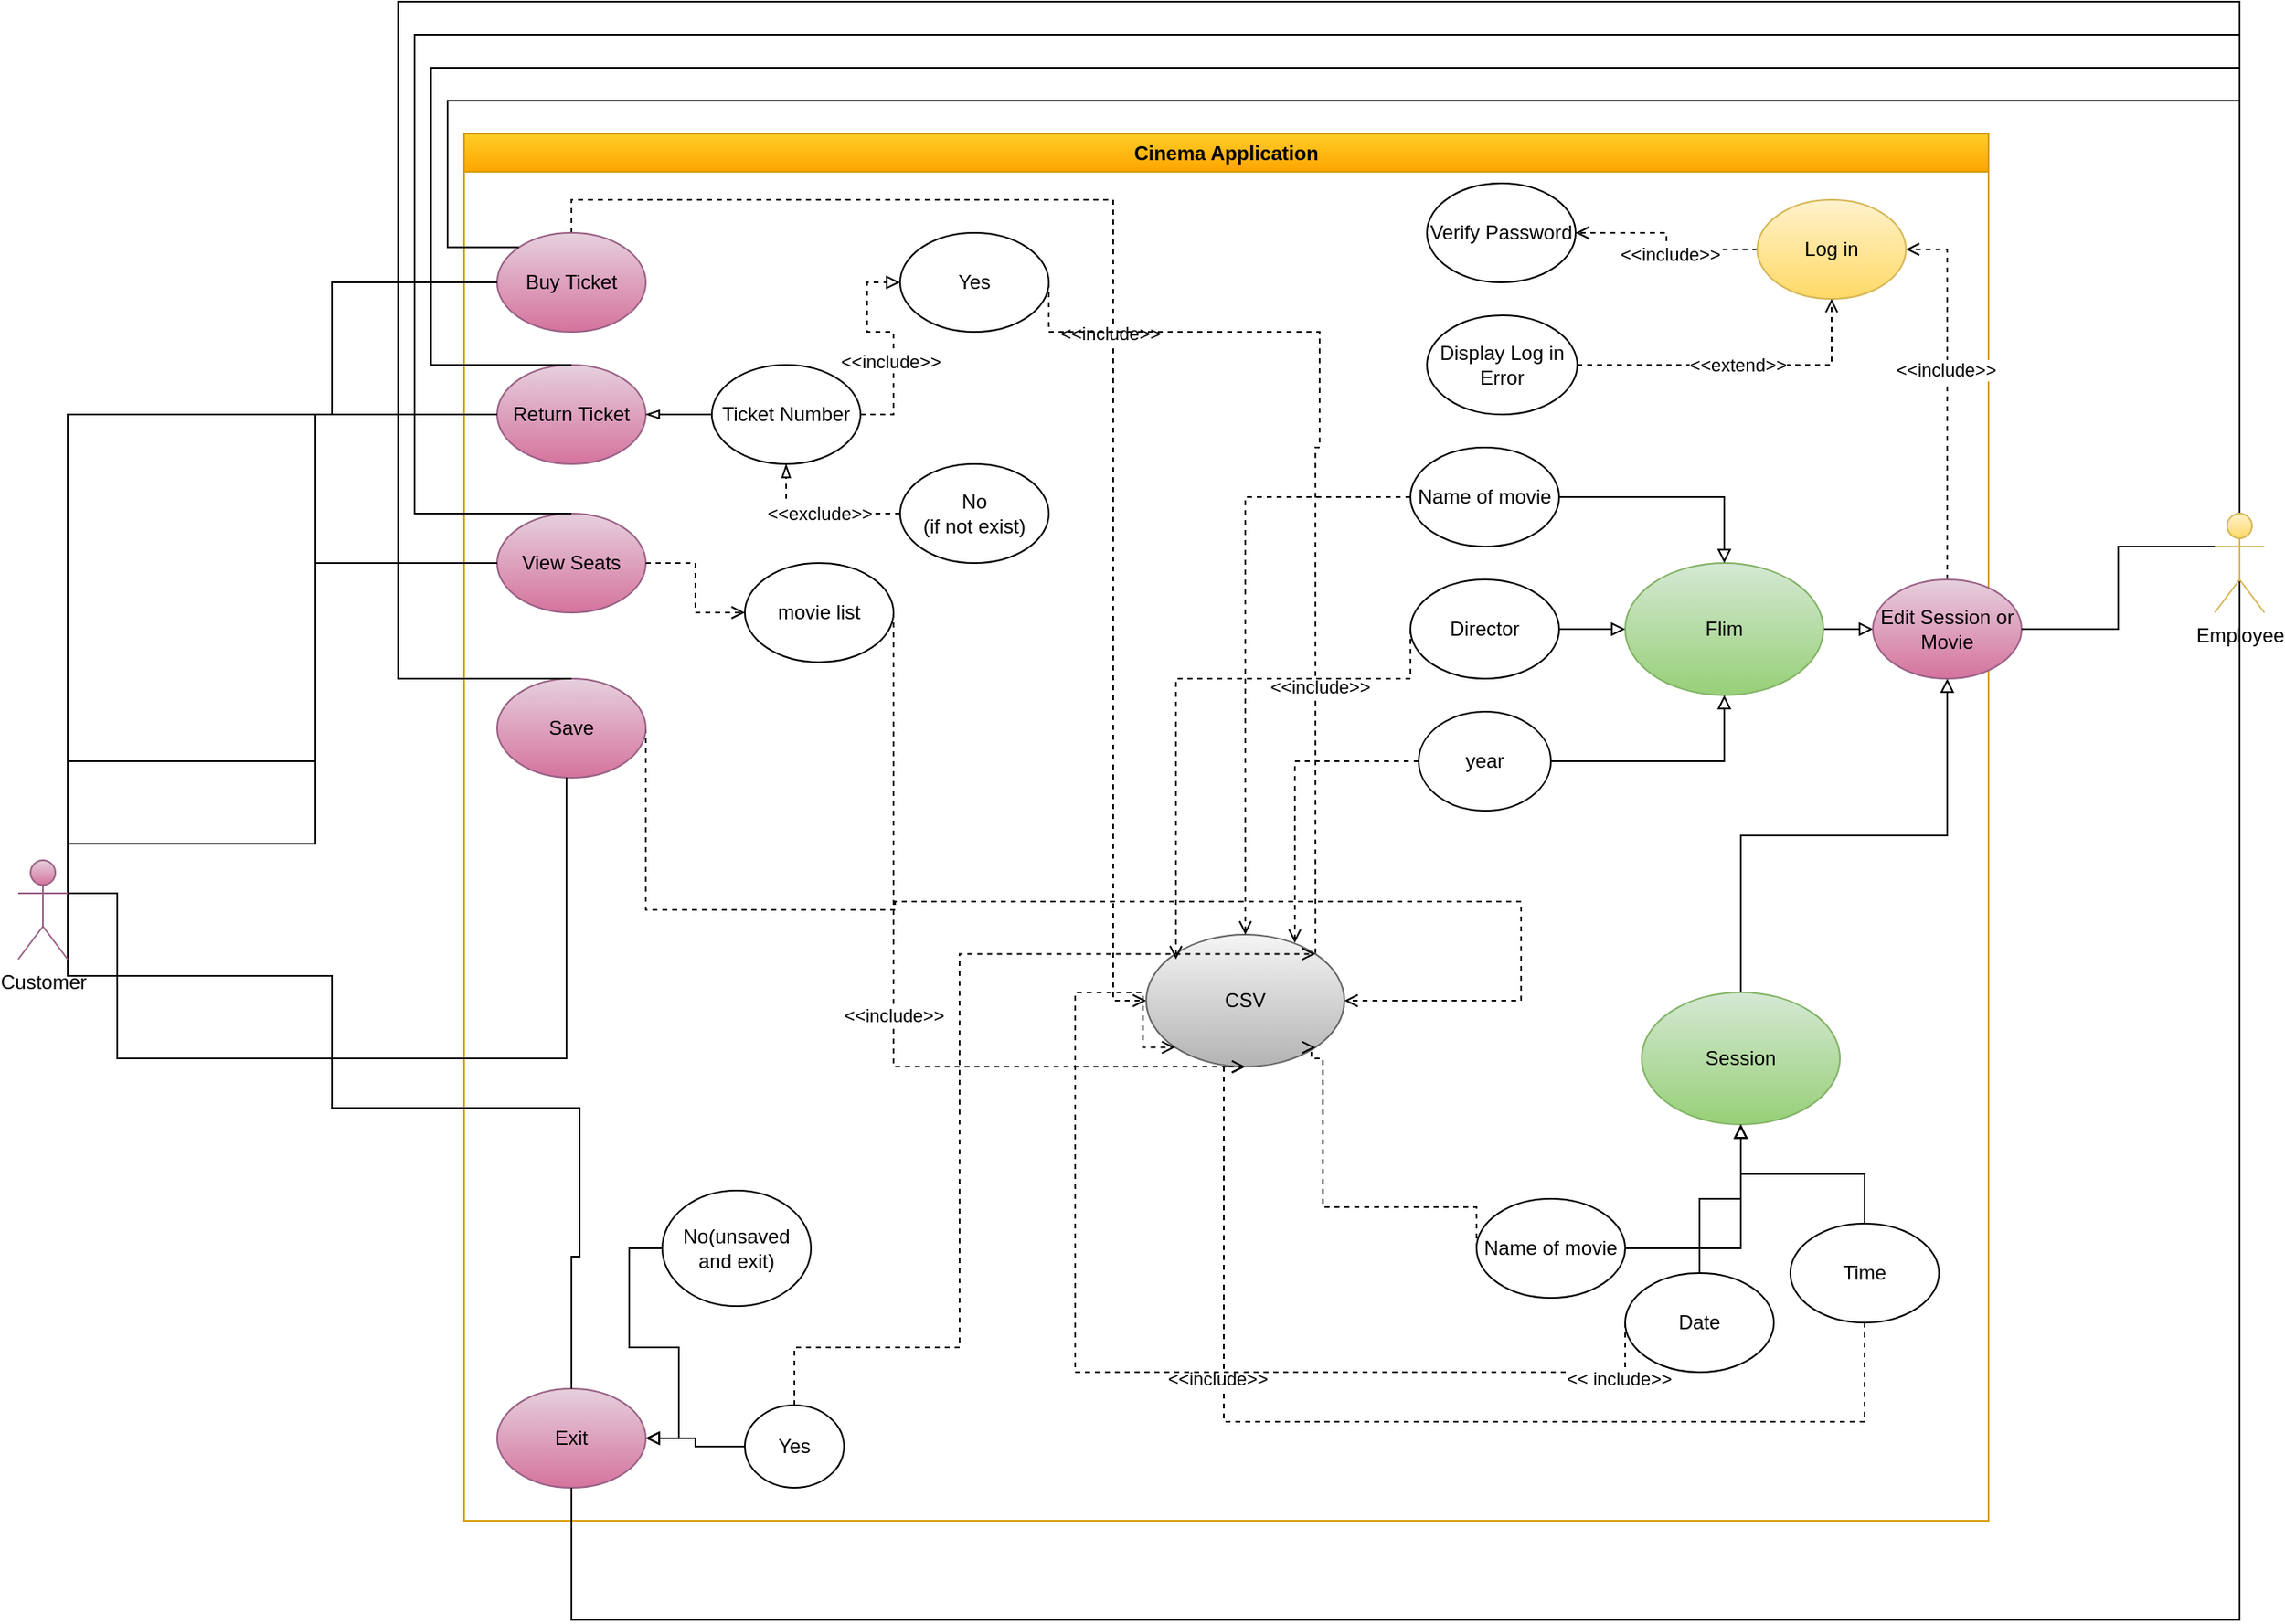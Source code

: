 <mxfile version="22.1.11" type="device">
  <diagram name="Page-1" id="3LCgTbuBGVVmAcbPwwdk">
    <mxGraphModel dx="1872" dy="1924" grid="1" gridSize="10" guides="1" tooltips="1" connect="1" arrows="1" fold="1" page="1" pageScale="1" pageWidth="827" pageHeight="1169" math="0" shadow="0">
      <root>
        <mxCell id="0" />
        <mxCell id="1" parent="0" />
        <mxCell id="5P5HyQvD5sl2rqRKySWm-3" value="Cinema Application" style="swimlane;whiteSpace=wrap;html=1;fillColor=#ffcd28;gradientColor=#ffa500;strokeColor=#d79b00;" vertex="1" parent="1">
          <mxGeometry x="60" y="50" width="923" height="840" as="geometry" />
        </mxCell>
        <mxCell id="5P5HyQvD5sl2rqRKySWm-38" style="edgeStyle=orthogonalEdgeStyle;rounded=0;orthogonalLoop=1;jettySize=auto;html=1;exitX=0.5;exitY=0;exitDx=0;exitDy=0;entryX=0;entryY=0.5;entryDx=0;entryDy=0;endArrow=open;endFill=0;dashed=1;" edge="1" parent="5P5HyQvD5sl2rqRKySWm-3" source="5P5HyQvD5sl2rqRKySWm-8" target="5P5HyQvD5sl2rqRKySWm-32">
          <mxGeometry relative="1" as="geometry">
            <Array as="points">
              <mxPoint x="65" y="40" />
              <mxPoint x="393" y="40" />
            </Array>
          </mxGeometry>
        </mxCell>
        <mxCell id="5P5HyQvD5sl2rqRKySWm-39" value="&amp;lt;&amp;lt;include&amp;gt;&amp;gt;" style="edgeLabel;html=1;align=center;verticalAlign=middle;resizable=0;points=[];" vertex="1" connectable="0" parent="5P5HyQvD5sl2rqRKySWm-38">
          <mxGeometry x="0.007" y="-2" relative="1" as="geometry">
            <mxPoint y="-1" as="offset" />
          </mxGeometry>
        </mxCell>
        <mxCell id="5P5HyQvD5sl2rqRKySWm-8" value="Buy Ticket" style="ellipse;whiteSpace=wrap;html=1;fillColor=#e6d0de;gradientColor=#d5739d;strokeColor=#996185;" vertex="1" parent="5P5HyQvD5sl2rqRKySWm-3">
          <mxGeometry x="20" y="60" width="90" height="60" as="geometry" />
        </mxCell>
        <mxCell id="5P5HyQvD5sl2rqRKySWm-34" style="edgeStyle=orthogonalEdgeStyle;rounded=0;orthogonalLoop=1;jettySize=auto;html=1;exitX=0.5;exitY=0;exitDx=0;exitDy=0;entryX=1;entryY=0.5;entryDx=0;entryDy=0;dashed=1;endArrow=open;endFill=0;" edge="1" parent="5P5HyQvD5sl2rqRKySWm-3" source="5P5HyQvD5sl2rqRKySWm-9" target="5P5HyQvD5sl2rqRKySWm-15">
          <mxGeometry relative="1" as="geometry" />
        </mxCell>
        <mxCell id="5P5HyQvD5sl2rqRKySWm-35" value="&amp;lt;&amp;lt;include&amp;gt;&amp;gt;" style="edgeLabel;html=1;align=center;verticalAlign=middle;resizable=0;points=[];" vertex="1" connectable="0" parent="5P5HyQvD5sl2rqRKySWm-34">
          <mxGeometry x="0.129" y="1" relative="1" as="geometry">
            <mxPoint as="offset" />
          </mxGeometry>
        </mxCell>
        <mxCell id="5P5HyQvD5sl2rqRKySWm-55" style="edgeStyle=orthogonalEdgeStyle;rounded=0;orthogonalLoop=1;jettySize=auto;html=1;exitX=0.5;exitY=0;exitDx=0;exitDy=0;entryX=0.5;entryY=1;entryDx=0;entryDy=0;endArrow=block;endFill=0;" edge="1" parent="5P5HyQvD5sl2rqRKySWm-3" source="5P5HyQvD5sl2rqRKySWm-37" target="5P5HyQvD5sl2rqRKySWm-9">
          <mxGeometry relative="1" as="geometry" />
        </mxCell>
        <mxCell id="5P5HyQvD5sl2rqRKySWm-56" style="edgeStyle=orthogonalEdgeStyle;rounded=0;orthogonalLoop=1;jettySize=auto;html=1;exitX=1;exitY=0.5;exitDx=0;exitDy=0;entryX=0;entryY=0.5;entryDx=0;entryDy=0;endArrow=block;endFill=0;" edge="1" parent="5P5HyQvD5sl2rqRKySWm-3" source="5P5HyQvD5sl2rqRKySWm-36" target="5P5HyQvD5sl2rqRKySWm-9">
          <mxGeometry relative="1" as="geometry" />
        </mxCell>
        <mxCell id="5P5HyQvD5sl2rqRKySWm-9" value="Edit Session or Movie" style="ellipse;whiteSpace=wrap;html=1;fillColor=#e6d0de;gradientColor=#d5739d;strokeColor=#996185;" vertex="1" parent="5P5HyQvD5sl2rqRKySWm-3">
          <mxGeometry x="853" y="270" width="90" height="60" as="geometry" />
        </mxCell>
        <mxCell id="5P5HyQvD5sl2rqRKySWm-41" style="edgeStyle=orthogonalEdgeStyle;rounded=0;orthogonalLoop=1;jettySize=auto;html=1;entryX=1;entryY=1;entryDx=0;entryDy=0;dashed=1;endArrow=open;endFill=0;exitX=1;exitY=0.5;exitDx=0;exitDy=0;" edge="1" parent="5P5HyQvD5sl2rqRKySWm-3" source="5P5HyQvD5sl2rqRKySWm-84" target="5P5HyQvD5sl2rqRKySWm-32">
          <mxGeometry relative="1" as="geometry">
            <mxPoint x="250" y="230" as="sourcePoint" />
            <Array as="points">
              <mxPoint x="518" y="120" />
              <mxPoint x="518" y="190" />
              <mxPoint x="515" y="190" />
            </Array>
          </mxGeometry>
        </mxCell>
        <mxCell id="5P5HyQvD5sl2rqRKySWm-42" value="&amp;lt;&amp;lt;include&amp;gt;&amp;gt;" style="edgeLabel;html=1;align=center;verticalAlign=middle;resizable=0;points=[];" vertex="1" connectable="0" parent="5P5HyQvD5sl2rqRKySWm-41">
          <mxGeometry x="0.306" y="2" relative="1" as="geometry">
            <mxPoint as="offset" />
          </mxGeometry>
        </mxCell>
        <mxCell id="5P5HyQvD5sl2rqRKySWm-10" value="Return Ticket" style="ellipse;whiteSpace=wrap;html=1;fillColor=#e6d0de;gradientColor=#d5739d;strokeColor=#996185;" vertex="1" parent="5P5HyQvD5sl2rqRKySWm-3">
          <mxGeometry x="20" y="140" width="90" height="60" as="geometry" />
        </mxCell>
        <mxCell id="5P5HyQvD5sl2rqRKySWm-33" value="&amp;lt;&amp;lt;include&amp;gt;&amp;gt;" style="edgeStyle=orthogonalEdgeStyle;rounded=0;orthogonalLoop=1;jettySize=auto;html=1;exitX=1;exitY=0.5;exitDx=0;exitDy=0;entryX=0.5;entryY=1;entryDx=0;entryDy=0;dashed=1;endArrow=open;endFill=0;" edge="1" parent="5P5HyQvD5sl2rqRKySWm-3" source="5P5HyQvD5sl2rqRKySWm-90" target="5P5HyQvD5sl2rqRKySWm-32">
          <mxGeometry relative="1" as="geometry">
            <Array as="points">
              <mxPoint x="260" y="565" />
            </Array>
          </mxGeometry>
        </mxCell>
        <mxCell id="5P5HyQvD5sl2rqRKySWm-11" value="View Seats" style="ellipse;whiteSpace=wrap;html=1;fillColor=#e6d0de;gradientColor=#d5739d;strokeColor=#996185;" vertex="1" parent="5P5HyQvD5sl2rqRKySWm-3">
          <mxGeometry x="20" y="230" width="90" height="60" as="geometry" />
        </mxCell>
        <mxCell id="5P5HyQvD5sl2rqRKySWm-47" style="edgeStyle=orthogonalEdgeStyle;rounded=0;orthogonalLoop=1;jettySize=auto;html=1;exitX=1;exitY=0.5;exitDx=0;exitDy=0;entryX=1;entryY=0.5;entryDx=0;entryDy=0;dashed=1;endArrow=open;endFill=0;" edge="1" parent="5P5HyQvD5sl2rqRKySWm-3" source="5P5HyQvD5sl2rqRKySWm-13" target="5P5HyQvD5sl2rqRKySWm-32">
          <mxGeometry relative="1" as="geometry">
            <Array as="points">
              <mxPoint x="110" y="470" />
              <mxPoint x="261" y="470" />
              <mxPoint x="261" y="465" />
              <mxPoint x="640" y="465" />
              <mxPoint x="640" y="525" />
            </Array>
          </mxGeometry>
        </mxCell>
        <mxCell id="5P5HyQvD5sl2rqRKySWm-13" value="Save" style="ellipse;whiteSpace=wrap;html=1;fillColor=#e6d0de;gradientColor=#d5739d;strokeColor=#996185;" vertex="1" parent="5P5HyQvD5sl2rqRKySWm-3">
          <mxGeometry x="20" y="330" width="90" height="60" as="geometry" />
        </mxCell>
        <mxCell id="5P5HyQvD5sl2rqRKySWm-14" value="Exit" style="ellipse;whiteSpace=wrap;html=1;fillColor=#e6d0de;gradientColor=#d5739d;strokeColor=#996185;" vertex="1" parent="5P5HyQvD5sl2rqRKySWm-3">
          <mxGeometry x="20" y="760" width="90" height="60" as="geometry" />
        </mxCell>
        <mxCell id="5P5HyQvD5sl2rqRKySWm-23" style="edgeStyle=orthogonalEdgeStyle;rounded=0;orthogonalLoop=1;jettySize=auto;html=1;exitX=0;exitY=0.5;exitDx=0;exitDy=0;dashed=1;endArrow=open;endFill=0;" edge="1" parent="5P5HyQvD5sl2rqRKySWm-3" source="5P5HyQvD5sl2rqRKySWm-15" target="5P5HyQvD5sl2rqRKySWm-20">
          <mxGeometry relative="1" as="geometry" />
        </mxCell>
        <mxCell id="5P5HyQvD5sl2rqRKySWm-24" value="&amp;lt;&amp;lt;include&amp;gt;&amp;gt;" style="edgeLabel;html=1;align=center;verticalAlign=middle;resizable=0;points=[];" vertex="1" connectable="0" parent="5P5HyQvD5sl2rqRKySWm-23">
          <mxGeometry x="-0.126" y="3" relative="1" as="geometry">
            <mxPoint x="-1" as="offset" />
          </mxGeometry>
        </mxCell>
        <mxCell id="5P5HyQvD5sl2rqRKySWm-15" value="Log in" style="ellipse;whiteSpace=wrap;html=1;fillColor=#fff2cc;gradientColor=#ffd966;strokeColor=#d6b656;" vertex="1" parent="5P5HyQvD5sl2rqRKySWm-3">
          <mxGeometry x="783" y="40" width="90" height="60" as="geometry" />
        </mxCell>
        <mxCell id="5P5HyQvD5sl2rqRKySWm-25" value="&amp;lt;&amp;lt;extend&amp;gt;&amp;gt;" style="edgeStyle=orthogonalEdgeStyle;rounded=0;orthogonalLoop=1;jettySize=auto;html=1;exitX=1;exitY=0.5;exitDx=0;exitDy=0;entryX=0.5;entryY=1;entryDx=0;entryDy=0;endArrow=open;endFill=0;dashed=1;" edge="1" parent="5P5HyQvD5sl2rqRKySWm-3" source="5P5HyQvD5sl2rqRKySWm-21" target="5P5HyQvD5sl2rqRKySWm-15">
          <mxGeometry relative="1" as="geometry" />
        </mxCell>
        <mxCell id="5P5HyQvD5sl2rqRKySWm-21" value="Display Log in Error" style="ellipse;whiteSpace=wrap;html=1;" vertex="1" parent="5P5HyQvD5sl2rqRKySWm-3">
          <mxGeometry x="583" y="110" width="91" height="60" as="geometry" />
        </mxCell>
        <mxCell id="5P5HyQvD5sl2rqRKySWm-20" value="Verify Password" style="ellipse;whiteSpace=wrap;html=1;" vertex="1" parent="5P5HyQvD5sl2rqRKySWm-3">
          <mxGeometry x="583" y="30" width="90" height="60" as="geometry" />
        </mxCell>
        <mxCell id="5P5HyQvD5sl2rqRKySWm-32" value="CSV" style="ellipse;whiteSpace=wrap;html=1;fillColor=#f5f5f5;gradientColor=#b3b3b3;strokeColor=#666666;" vertex="1" parent="5P5HyQvD5sl2rqRKySWm-3">
          <mxGeometry x="413" y="485" width="120" height="80" as="geometry" />
        </mxCell>
        <mxCell id="5P5HyQvD5sl2rqRKySWm-37" value="Session" style="ellipse;whiteSpace=wrap;html=1;fillColor=#d5e8d4;gradientColor=#97d077;strokeColor=#82b366;" vertex="1" parent="5P5HyQvD5sl2rqRKySWm-3">
          <mxGeometry x="713" y="520" width="120" height="80" as="geometry" />
        </mxCell>
        <mxCell id="5P5HyQvD5sl2rqRKySWm-36" value="Flim" style="ellipse;whiteSpace=wrap;html=1;fillColor=#d5e8d4;gradientColor=#97d077;strokeColor=#82b366;" vertex="1" parent="5P5HyQvD5sl2rqRKySWm-3">
          <mxGeometry x="703" y="260" width="120" height="80" as="geometry" />
        </mxCell>
        <mxCell id="5P5HyQvD5sl2rqRKySWm-51" value="" style="edgeStyle=orthogonalEdgeStyle;rounded=0;orthogonalLoop=1;jettySize=auto;html=1;endArrow=block;endFill=0;" edge="1" parent="5P5HyQvD5sl2rqRKySWm-3" source="5P5HyQvD5sl2rqRKySWm-49" target="5P5HyQvD5sl2rqRKySWm-14">
          <mxGeometry relative="1" as="geometry" />
        </mxCell>
        <mxCell id="5P5HyQvD5sl2rqRKySWm-54" value="" style="edgeStyle=orthogonalEdgeStyle;rounded=0;orthogonalLoop=1;jettySize=auto;html=1;entryX=1;entryY=0;entryDx=0;entryDy=0;dashed=1;endArrow=open;endFill=0;" edge="1" parent="5P5HyQvD5sl2rqRKySWm-3" source="5P5HyQvD5sl2rqRKySWm-49" target="5P5HyQvD5sl2rqRKySWm-32">
          <mxGeometry relative="1" as="geometry">
            <mxPoint x="300" y="60" as="targetPoint" />
            <Array as="points">
              <mxPoint x="200" y="735" />
              <mxPoint x="300" y="735" />
              <mxPoint x="300" y="497" />
            </Array>
          </mxGeometry>
        </mxCell>
        <mxCell id="5P5HyQvD5sl2rqRKySWm-49" value="Yes" style="ellipse;whiteSpace=wrap;html=1;" vertex="1" parent="5P5HyQvD5sl2rqRKySWm-3">
          <mxGeometry x="170" y="770" width="60" height="50" as="geometry" />
        </mxCell>
        <mxCell id="5P5HyQvD5sl2rqRKySWm-52" value="" style="edgeStyle=orthogonalEdgeStyle;rounded=0;orthogonalLoop=1;jettySize=auto;html=1;entryX=1;entryY=0.5;entryDx=0;entryDy=0;endArrow=block;endFill=0;" edge="1" parent="5P5HyQvD5sl2rqRKySWm-3" source="5P5HyQvD5sl2rqRKySWm-50" target="5P5HyQvD5sl2rqRKySWm-14">
          <mxGeometry relative="1" as="geometry" />
        </mxCell>
        <mxCell id="5P5HyQvD5sl2rqRKySWm-50" value="No(unsaved and exit)" style="ellipse;whiteSpace=wrap;html=1;" vertex="1" parent="5P5HyQvD5sl2rqRKySWm-3">
          <mxGeometry x="120" y="640" width="90" height="70" as="geometry" />
        </mxCell>
        <mxCell id="5P5HyQvD5sl2rqRKySWm-65" style="edgeStyle=orthogonalEdgeStyle;rounded=0;orthogonalLoop=1;jettySize=auto;html=1;exitX=0.5;exitY=0;exitDx=0;exitDy=0;entryX=0.5;entryY=1;entryDx=0;entryDy=0;endArrow=block;endFill=0;" edge="1" parent="5P5HyQvD5sl2rqRKySWm-3" source="5P5HyQvD5sl2rqRKySWm-59" target="5P5HyQvD5sl2rqRKySWm-37">
          <mxGeometry relative="1" as="geometry" />
        </mxCell>
        <mxCell id="5P5HyQvD5sl2rqRKySWm-78" style="edgeStyle=orthogonalEdgeStyle;rounded=0;orthogonalLoop=1;jettySize=auto;html=1;exitX=0.5;exitY=1;exitDx=0;exitDy=0;endArrow=open;endFill=0;dashed=1;entryX=0.5;entryY=1;entryDx=0;entryDy=0;" edge="1" parent="5P5HyQvD5sl2rqRKySWm-3" source="5P5HyQvD5sl2rqRKySWm-59" target="5P5HyQvD5sl2rqRKySWm-32">
          <mxGeometry relative="1" as="geometry">
            <mxPoint x="453" y="500" as="targetPoint" />
            <Array as="points">
              <mxPoint x="848" y="780" />
              <mxPoint x="460" y="780" />
              <mxPoint x="460" y="565" />
            </Array>
          </mxGeometry>
        </mxCell>
        <mxCell id="5P5HyQvD5sl2rqRKySWm-79" value="&amp;lt;&amp;lt;include&amp;gt;&amp;gt;" style="edgeLabel;html=1;align=center;verticalAlign=middle;resizable=0;points=[];" vertex="1" connectable="0" parent="5P5HyQvD5sl2rqRKySWm-78">
          <mxGeometry x="0.399" y="4" relative="1" as="geometry">
            <mxPoint y="-1" as="offset" />
          </mxGeometry>
        </mxCell>
        <mxCell id="5P5HyQvD5sl2rqRKySWm-59" value="Time" style="ellipse;whiteSpace=wrap;html=1;" vertex="1" parent="5P5HyQvD5sl2rqRKySWm-3">
          <mxGeometry x="803" y="660" width="90" height="60" as="geometry" />
        </mxCell>
        <mxCell id="5P5HyQvD5sl2rqRKySWm-64" value="" style="edgeStyle=orthogonalEdgeStyle;rounded=0;orthogonalLoop=1;jettySize=auto;html=1;endArrow=block;endFill=0;" edge="1" parent="5P5HyQvD5sl2rqRKySWm-3" source="5P5HyQvD5sl2rqRKySWm-58" target="5P5HyQvD5sl2rqRKySWm-37">
          <mxGeometry relative="1" as="geometry" />
        </mxCell>
        <mxCell id="5P5HyQvD5sl2rqRKySWm-77" style="edgeStyle=orthogonalEdgeStyle;rounded=0;orthogonalLoop=1;jettySize=auto;html=1;exitX=0;exitY=0.5;exitDx=0;exitDy=0;entryX=0;entryY=1;entryDx=0;entryDy=0;dashed=1;endArrow=open;endFill=0;" edge="1" parent="5P5HyQvD5sl2rqRKySWm-3" source="5P5HyQvD5sl2rqRKySWm-58" target="5P5HyQvD5sl2rqRKySWm-32">
          <mxGeometry relative="1" as="geometry">
            <Array as="points">
              <mxPoint x="703" y="750" />
              <mxPoint x="370" y="750" />
              <mxPoint x="370" y="520" />
              <mxPoint x="411" y="520" />
              <mxPoint x="411" y="553" />
            </Array>
          </mxGeometry>
        </mxCell>
        <mxCell id="5P5HyQvD5sl2rqRKySWm-80" value="&amp;lt;&amp;lt; include&amp;gt;&amp;gt;" style="edgeLabel;html=1;align=center;verticalAlign=middle;resizable=0;points=[];" vertex="1" connectable="0" parent="5P5HyQvD5sl2rqRKySWm-77">
          <mxGeometry x="-0.9" y="4" relative="1" as="geometry">
            <mxPoint as="offset" />
          </mxGeometry>
        </mxCell>
        <mxCell id="5P5HyQvD5sl2rqRKySWm-58" value="Date" style="ellipse;whiteSpace=wrap;html=1;" vertex="1" parent="5P5HyQvD5sl2rqRKySWm-3">
          <mxGeometry x="703" y="690" width="90" height="60" as="geometry" />
        </mxCell>
        <mxCell id="5P5HyQvD5sl2rqRKySWm-63" value="" style="edgeStyle=orthogonalEdgeStyle;rounded=0;orthogonalLoop=1;jettySize=auto;html=1;endArrow=block;endFill=0;" edge="1" parent="5P5HyQvD5sl2rqRKySWm-3" source="5P5HyQvD5sl2rqRKySWm-57" target="5P5HyQvD5sl2rqRKySWm-37">
          <mxGeometry relative="1" as="geometry" />
        </mxCell>
        <mxCell id="5P5HyQvD5sl2rqRKySWm-76" style="edgeStyle=orthogonalEdgeStyle;rounded=0;orthogonalLoop=1;jettySize=auto;html=1;exitX=0;exitY=0.5;exitDx=0;exitDy=0;entryX=1;entryY=1;entryDx=0;entryDy=0;dashed=1;endArrow=open;endFill=0;" edge="1" parent="5P5HyQvD5sl2rqRKySWm-3" source="5P5HyQvD5sl2rqRKySWm-57" target="5P5HyQvD5sl2rqRKySWm-32">
          <mxGeometry relative="1" as="geometry">
            <Array as="points">
              <mxPoint x="613" y="650" />
              <mxPoint x="520" y="650" />
              <mxPoint x="520" y="560" />
              <mxPoint x="513" y="560" />
              <mxPoint x="513" y="553" />
            </Array>
          </mxGeometry>
        </mxCell>
        <mxCell id="5P5HyQvD5sl2rqRKySWm-57" value="Name of movie" style="ellipse;whiteSpace=wrap;html=1;" vertex="1" parent="5P5HyQvD5sl2rqRKySWm-3">
          <mxGeometry x="613" y="645" width="90" height="60" as="geometry" />
        </mxCell>
        <mxCell id="5P5HyQvD5sl2rqRKySWm-72" style="edgeStyle=orthogonalEdgeStyle;rounded=0;orthogonalLoop=1;jettySize=auto;html=1;exitX=1;exitY=0.5;exitDx=0;exitDy=0;entryX=0.5;entryY=1;entryDx=0;entryDy=0;endArrow=block;endFill=0;" edge="1" parent="5P5HyQvD5sl2rqRKySWm-3" source="5P5HyQvD5sl2rqRKySWm-68" target="5P5HyQvD5sl2rqRKySWm-36">
          <mxGeometry relative="1" as="geometry" />
        </mxCell>
        <mxCell id="5P5HyQvD5sl2rqRKySWm-75" style="edgeStyle=orthogonalEdgeStyle;rounded=0;orthogonalLoop=1;jettySize=auto;html=1;exitX=0;exitY=0.5;exitDx=0;exitDy=0;dashed=1;endArrow=open;endFill=0;" edge="1" parent="5P5HyQvD5sl2rqRKySWm-3" source="5P5HyQvD5sl2rqRKySWm-68">
          <mxGeometry relative="1" as="geometry">
            <mxPoint x="503" y="490" as="targetPoint" />
            <Array as="points">
              <mxPoint x="503" y="380" />
            </Array>
          </mxGeometry>
        </mxCell>
        <mxCell id="5P5HyQvD5sl2rqRKySWm-68" value="year" style="ellipse;whiteSpace=wrap;html=1;" vertex="1" parent="5P5HyQvD5sl2rqRKySWm-3">
          <mxGeometry x="578" y="350" width="80" height="60" as="geometry" />
        </mxCell>
        <mxCell id="5P5HyQvD5sl2rqRKySWm-71" value="" style="edgeStyle=orthogonalEdgeStyle;rounded=0;orthogonalLoop=1;jettySize=auto;html=1;endArrow=block;endFill=0;" edge="1" parent="5P5HyQvD5sl2rqRKySWm-3" source="5P5HyQvD5sl2rqRKySWm-67" target="5P5HyQvD5sl2rqRKySWm-36">
          <mxGeometry relative="1" as="geometry" />
        </mxCell>
        <mxCell id="5P5HyQvD5sl2rqRKySWm-73" style="edgeStyle=orthogonalEdgeStyle;rounded=0;orthogonalLoop=1;jettySize=auto;html=1;exitX=0;exitY=0.5;exitDx=0;exitDy=0;endArrow=open;endFill=0;dashed=1;" edge="1" parent="5P5HyQvD5sl2rqRKySWm-3" source="5P5HyQvD5sl2rqRKySWm-67">
          <mxGeometry relative="1" as="geometry">
            <mxPoint x="431" y="500" as="targetPoint" />
            <Array as="points">
              <mxPoint x="573" y="330" />
              <mxPoint x="431" y="330" />
            </Array>
          </mxGeometry>
        </mxCell>
        <mxCell id="5P5HyQvD5sl2rqRKySWm-67" value="Director" style="ellipse;whiteSpace=wrap;html=1;" vertex="1" parent="5P5HyQvD5sl2rqRKySWm-3">
          <mxGeometry x="573" y="270" width="90" height="60" as="geometry" />
        </mxCell>
        <mxCell id="5P5HyQvD5sl2rqRKySWm-70" value="" style="edgeStyle=orthogonalEdgeStyle;rounded=0;orthogonalLoop=1;jettySize=auto;html=1;endArrow=block;endFill=0;" edge="1" parent="5P5HyQvD5sl2rqRKySWm-3" source="5P5HyQvD5sl2rqRKySWm-66" target="5P5HyQvD5sl2rqRKySWm-36">
          <mxGeometry relative="1" as="geometry" />
        </mxCell>
        <mxCell id="5P5HyQvD5sl2rqRKySWm-74" style="edgeStyle=orthogonalEdgeStyle;rounded=0;orthogonalLoop=1;jettySize=auto;html=1;exitX=0;exitY=0.5;exitDx=0;exitDy=0;entryX=0.5;entryY=0;entryDx=0;entryDy=0;dashed=1;endArrow=open;endFill=0;" edge="1" parent="5P5HyQvD5sl2rqRKySWm-3" source="5P5HyQvD5sl2rqRKySWm-66" target="5P5HyQvD5sl2rqRKySWm-32">
          <mxGeometry relative="1" as="geometry" />
        </mxCell>
        <mxCell id="5P5HyQvD5sl2rqRKySWm-66" value="Name of movie" style="ellipse;whiteSpace=wrap;html=1;" vertex="1" parent="5P5HyQvD5sl2rqRKySWm-3">
          <mxGeometry x="573" y="190" width="90" height="60" as="geometry" />
        </mxCell>
        <mxCell id="5P5HyQvD5sl2rqRKySWm-82" value="" style="edgeStyle=orthogonalEdgeStyle;rounded=0;orthogonalLoop=1;jettySize=auto;html=1;endArrow=blockThin;endFill=0;" edge="1" parent="5P5HyQvD5sl2rqRKySWm-3" source="5P5HyQvD5sl2rqRKySWm-81" target="5P5HyQvD5sl2rqRKySWm-10">
          <mxGeometry relative="1" as="geometry" />
        </mxCell>
        <mxCell id="5P5HyQvD5sl2rqRKySWm-81" value="Ticket Number" style="ellipse;whiteSpace=wrap;html=1;" vertex="1" parent="5P5HyQvD5sl2rqRKySWm-3">
          <mxGeometry x="150" y="140" width="90" height="60" as="geometry" />
        </mxCell>
        <mxCell id="5P5HyQvD5sl2rqRKySWm-86" style="edgeStyle=orthogonalEdgeStyle;rounded=0;orthogonalLoop=1;jettySize=auto;html=1;exitX=1;exitY=0.5;exitDx=0;exitDy=0;endArrow=block;endFill=0;dashed=1;entryX=0;entryY=0.5;entryDx=0;entryDy=0;" edge="1" parent="5P5HyQvD5sl2rqRKySWm-3" source="5P5HyQvD5sl2rqRKySWm-81" target="5P5HyQvD5sl2rqRKySWm-84">
          <mxGeometry relative="1" as="geometry" />
        </mxCell>
        <mxCell id="5P5HyQvD5sl2rqRKySWm-87" value="&amp;lt;&amp;lt;include&amp;gt;&amp;gt;" style="edgeLabel;html=1;align=center;verticalAlign=middle;resizable=0;points=[];" vertex="1" connectable="0" parent="5P5HyQvD5sl2rqRKySWm-86">
          <mxGeometry x="-0.236" y="2" relative="1" as="geometry">
            <mxPoint as="offset" />
          </mxGeometry>
        </mxCell>
        <mxCell id="5P5HyQvD5sl2rqRKySWm-84" value="Yes" style="ellipse;whiteSpace=wrap;html=1;" vertex="1" parent="5P5HyQvD5sl2rqRKySWm-3">
          <mxGeometry x="264" y="60" width="90" height="60" as="geometry" />
        </mxCell>
        <mxCell id="5P5HyQvD5sl2rqRKySWm-89" value="&amp;lt;&amp;lt;exclude&amp;gt;&amp;gt;" style="edgeStyle=orthogonalEdgeStyle;rounded=0;orthogonalLoop=1;jettySize=auto;html=1;exitX=0;exitY=0.5;exitDx=0;exitDy=0;entryX=0.5;entryY=1;entryDx=0;entryDy=0;dashed=1;endArrow=blockThin;endFill=0;" edge="1" parent="5P5HyQvD5sl2rqRKySWm-3" source="5P5HyQvD5sl2rqRKySWm-83" target="5P5HyQvD5sl2rqRKySWm-81">
          <mxGeometry relative="1" as="geometry" />
        </mxCell>
        <mxCell id="5P5HyQvD5sl2rqRKySWm-83" value="No&lt;br&gt;(if not exist)" style="ellipse;whiteSpace=wrap;html=1;" vertex="1" parent="5P5HyQvD5sl2rqRKySWm-3">
          <mxGeometry x="264" y="200" width="90" height="60" as="geometry" />
        </mxCell>
        <mxCell id="5P5HyQvD5sl2rqRKySWm-90" value="movie list" style="ellipse;whiteSpace=wrap;html=1;" vertex="1" parent="5P5HyQvD5sl2rqRKySWm-3">
          <mxGeometry x="170" y="260" width="90" height="60" as="geometry" />
        </mxCell>
        <mxCell id="5P5HyQvD5sl2rqRKySWm-91" value="" style="edgeStyle=orthogonalEdgeStyle;rounded=0;orthogonalLoop=1;jettySize=auto;html=1;exitX=1;exitY=0.5;exitDx=0;exitDy=0;dashed=1;endArrow=open;endFill=0;" edge="1" parent="5P5HyQvD5sl2rqRKySWm-3" source="5P5HyQvD5sl2rqRKySWm-11" target="5P5HyQvD5sl2rqRKySWm-90">
          <mxGeometry relative="1" as="geometry">
            <mxPoint x="170" y="320" as="sourcePoint" />
            <mxPoint x="533" y="625" as="targetPoint" />
            <Array as="points" />
          </mxGeometry>
        </mxCell>
        <mxCell id="5P5HyQvD5sl2rqRKySWm-92" style="edgeStyle=orthogonalEdgeStyle;rounded=0;orthogonalLoop=1;jettySize=auto;html=1;exitX=0;exitY=0;exitDx=0;exitDy=0;entryX=0.5;entryY=1;entryDx=0;entryDy=0;endArrow=none;endFill=0;" edge="1" parent="5P5HyQvD5sl2rqRKySWm-3" source="5P5HyQvD5sl2rqRKySWm-8" target="5P5HyQvD5sl2rqRKySWm-14">
          <mxGeometry relative="1" as="geometry">
            <Array as="points">
              <mxPoint x="-10" y="69" />
              <mxPoint x="-10" y="-20" />
              <mxPoint x="1075" y="-20" />
              <mxPoint x="1075" y="900" />
              <mxPoint x="65" y="900" />
            </Array>
          </mxGeometry>
        </mxCell>
        <mxCell id="5P5HyQvD5sl2rqRKySWm-17" style="edgeStyle=orthogonalEdgeStyle;rounded=0;orthogonalLoop=1;jettySize=auto;html=1;exitX=1;exitY=0.333;exitDx=0;exitDy=0;exitPerimeter=0;entryX=0;entryY=0.5;entryDx=0;entryDy=0;endArrow=none;endFill=0;" edge="1" parent="1" source="5P5HyQvD5sl2rqRKySWm-4" target="5P5HyQvD5sl2rqRKySWm-8">
          <mxGeometry relative="1" as="geometry">
            <Array as="points">
              <mxPoint x="-20" y="220" />
            </Array>
          </mxGeometry>
        </mxCell>
        <mxCell id="5P5HyQvD5sl2rqRKySWm-18" style="edgeStyle=orthogonalEdgeStyle;rounded=0;orthogonalLoop=1;jettySize=auto;html=1;exitX=1;exitY=0.333;exitDx=0;exitDy=0;exitPerimeter=0;endArrow=none;endFill=0;entryX=0;entryY=0.5;entryDx=0;entryDy=0;" edge="1" parent="1" source="5P5HyQvD5sl2rqRKySWm-4" target="5P5HyQvD5sl2rqRKySWm-10">
          <mxGeometry relative="1" as="geometry">
            <Array as="points">
              <mxPoint x="-150" y="430" />
              <mxPoint x="-30" y="430" />
              <mxPoint x="-30" y="320" />
            </Array>
          </mxGeometry>
        </mxCell>
        <mxCell id="5P5HyQvD5sl2rqRKySWm-19" style="edgeStyle=orthogonalEdgeStyle;rounded=0;orthogonalLoop=1;jettySize=auto;html=1;exitX=1;exitY=0.333;exitDx=0;exitDy=0;exitPerimeter=0;entryX=0;entryY=0.5;entryDx=0;entryDy=0;endArrow=none;endFill=0;" edge="1" parent="1" source="5P5HyQvD5sl2rqRKySWm-4" target="5P5HyQvD5sl2rqRKySWm-11">
          <mxGeometry relative="1" as="geometry">
            <Array as="points">
              <mxPoint x="-150" y="480" />
              <mxPoint x="-30" y="480" />
              <mxPoint x="-30" y="460" />
            </Array>
          </mxGeometry>
        </mxCell>
        <mxCell id="5P5HyQvD5sl2rqRKySWm-45" style="edgeStyle=orthogonalEdgeStyle;rounded=0;orthogonalLoop=1;jettySize=auto;html=1;exitX=1;exitY=0.333;exitDx=0;exitDy=0;exitPerimeter=0;entryX=0.5;entryY=0;entryDx=0;entryDy=0;endArrow=none;endFill=0;" edge="1" parent="1" source="5P5HyQvD5sl2rqRKySWm-4" target="5P5HyQvD5sl2rqRKySWm-14">
          <mxGeometry relative="1" as="geometry">
            <Array as="points">
              <mxPoint x="-20" y="560" />
              <mxPoint x="-20" y="640" />
              <mxPoint x="130" y="640" />
              <mxPoint x="130" y="730" />
            </Array>
          </mxGeometry>
        </mxCell>
        <mxCell id="5P5HyQvD5sl2rqRKySWm-46" style="edgeStyle=orthogonalEdgeStyle;rounded=0;orthogonalLoop=1;jettySize=auto;html=1;exitX=1;exitY=0.333;exitDx=0;exitDy=0;exitPerimeter=0;endArrow=none;endFill=0;" edge="1" parent="1" source="5P5HyQvD5sl2rqRKySWm-4" target="5P5HyQvD5sl2rqRKySWm-13">
          <mxGeometry relative="1" as="geometry">
            <mxPoint x="197" y="640" as="targetPoint" />
            <Array as="points">
              <mxPoint x="-150" y="610" />
              <mxPoint x="122" y="610" />
            </Array>
          </mxGeometry>
        </mxCell>
        <mxCell id="5P5HyQvD5sl2rqRKySWm-4" value="Customer" style="shape=umlActor;verticalLabelPosition=bottom;verticalAlign=top;html=1;outlineConnect=0;fillColor=#e6d0de;gradientColor=#d5739d;strokeColor=#996185;" vertex="1" parent="1">
          <mxGeometry x="-210" y="490" width="30" height="60" as="geometry" />
        </mxCell>
        <mxCell id="5P5HyQvD5sl2rqRKySWm-26" style="edgeStyle=orthogonalEdgeStyle;rounded=0;orthogonalLoop=1;jettySize=auto;html=1;exitX=0;exitY=0.333;exitDx=0;exitDy=0;exitPerimeter=0;entryX=1;entryY=0.5;entryDx=0;entryDy=0;endArrow=none;endFill=0;" edge="1" parent="1" source="5P5HyQvD5sl2rqRKySWm-5" target="5P5HyQvD5sl2rqRKySWm-9">
          <mxGeometry relative="1" as="geometry" />
        </mxCell>
        <mxCell id="5P5HyQvD5sl2rqRKySWm-93" style="edgeStyle=orthogonalEdgeStyle;rounded=0;orthogonalLoop=1;jettySize=auto;html=1;exitX=0.5;exitY=0;exitDx=0;exitDy=0;exitPerimeter=0;entryX=0.5;entryY=0;entryDx=0;entryDy=0;endArrow=none;endFill=0;" edge="1" parent="1" source="5P5HyQvD5sl2rqRKySWm-5" target="5P5HyQvD5sl2rqRKySWm-10">
          <mxGeometry relative="1" as="geometry">
            <Array as="points">
              <mxPoint x="1135" y="10" />
              <mxPoint x="40" y="10" />
              <mxPoint x="40" y="190" />
            </Array>
          </mxGeometry>
        </mxCell>
        <mxCell id="5P5HyQvD5sl2rqRKySWm-94" style="edgeStyle=orthogonalEdgeStyle;rounded=0;orthogonalLoop=1;jettySize=auto;html=1;exitX=0.5;exitY=0;exitDx=0;exitDy=0;exitPerimeter=0;entryX=0.5;entryY=0;entryDx=0;entryDy=0;endArrow=none;endFill=0;" edge="1" parent="1" source="5P5HyQvD5sl2rqRKySWm-5" target="5P5HyQvD5sl2rqRKySWm-11">
          <mxGeometry relative="1" as="geometry">
            <Array as="points">
              <mxPoint x="1135" y="-10" />
              <mxPoint x="30" y="-10" />
              <mxPoint x="30" y="280" />
            </Array>
          </mxGeometry>
        </mxCell>
        <mxCell id="5P5HyQvD5sl2rqRKySWm-95" style="edgeStyle=orthogonalEdgeStyle;rounded=0;orthogonalLoop=1;jettySize=auto;html=1;exitX=0.5;exitY=0;exitDx=0;exitDy=0;exitPerimeter=0;entryX=0.5;entryY=0;entryDx=0;entryDy=0;endArrow=none;endFill=0;" edge="1" parent="1" source="5P5HyQvD5sl2rqRKySWm-5" target="5P5HyQvD5sl2rqRKySWm-13">
          <mxGeometry relative="1" as="geometry">
            <Array as="points">
              <mxPoint x="1135" y="-30" />
              <mxPoint x="20" y="-30" />
              <mxPoint x="20" y="380" />
            </Array>
          </mxGeometry>
        </mxCell>
        <mxCell id="5P5HyQvD5sl2rqRKySWm-5" value="Employee" style="shape=umlActor;verticalLabelPosition=bottom;verticalAlign=top;html=1;outlineConnect=0;fillColor=#fff2cc;gradientColor=#ffd966;strokeColor=#d6b656;" vertex="1" parent="1">
          <mxGeometry x="1120" y="280" width="30" height="60" as="geometry" />
        </mxCell>
      </root>
    </mxGraphModel>
  </diagram>
</mxfile>
